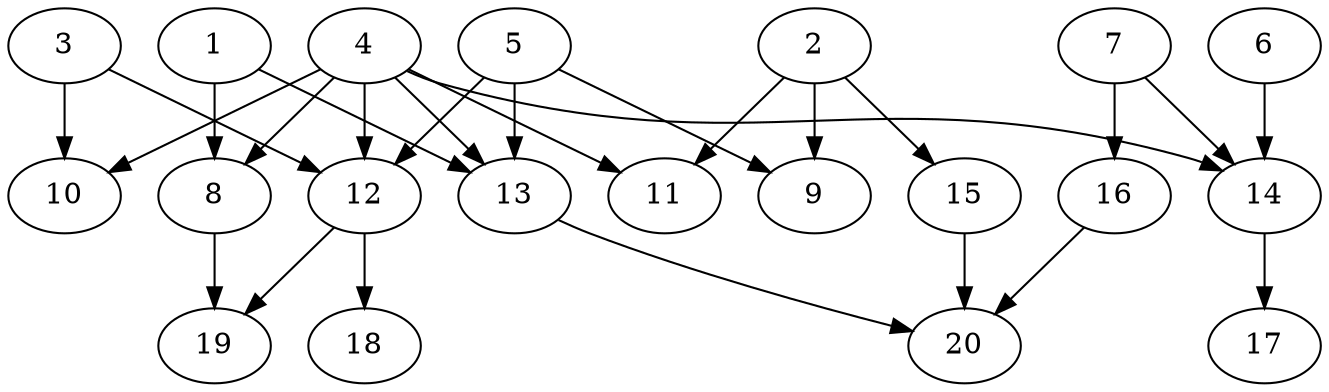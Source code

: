 // DAG automatically generated by daggen at Sat Jul 27 15:38:39 2019
// ./daggen --dot -n 20 --ccr 0.5 --fat 0.7 --regular 0.5 --density 0.4 --mindata 5242880 --maxdata 52428800 
digraph G {
  1 [size="39088128", alpha="0.08", expect_size="19544064"] 
  1 -> 8 [size ="19544064"]
  1 -> 13 [size ="19544064"]
  2 [size="30472192", alpha="0.06", expect_size="15236096"] 
  2 -> 9 [size ="15236096"]
  2 -> 11 [size ="15236096"]
  2 -> 15 [size ="15236096"]
  3 [size="58468352", alpha="0.05", expect_size="29234176"] 
  3 -> 10 [size ="29234176"]
  3 -> 12 [size ="29234176"]
  4 [size="85061632", alpha="0.01", expect_size="42530816"] 
  4 -> 8 [size ="42530816"]
  4 -> 10 [size ="42530816"]
  4 -> 11 [size ="42530816"]
  4 -> 12 [size ="42530816"]
  4 -> 13 [size ="42530816"]
  4 -> 14 [size ="42530816"]
  5 [size="70463488", alpha="0.13", expect_size="35231744"] 
  5 -> 9 [size ="35231744"]
  5 -> 12 [size ="35231744"]
  5 -> 13 [size ="35231744"]
  6 [size="20211712", alpha="0.13", expect_size="10105856"] 
  6 -> 14 [size ="10105856"]
  7 [size="99926016", alpha="0.17", expect_size="49963008"] 
  7 -> 14 [size ="49963008"]
  7 -> 16 [size ="49963008"]
  8 [size="47890432", alpha="0.17", expect_size="23945216"] 
  8 -> 19 [size ="23945216"]
  9 [size="45299712", alpha="0.13", expect_size="22649856"] 
  10 [size="73494528", alpha="0.06", expect_size="36747264"] 
  11 [size="14864384", alpha="0.12", expect_size="7432192"] 
  12 [size="53657600", alpha="0.08", expect_size="26828800"] 
  12 -> 18 [size ="26828800"]
  12 -> 19 [size ="26828800"]
  13 [size="82569216", alpha="0.05", expect_size="41284608"] 
  13 -> 20 [size ="41284608"]
  14 [size="11651072", alpha="0.09", expect_size="5825536"] 
  14 -> 17 [size ="5825536"]
  15 [size="14399488", alpha="0.16", expect_size="7199744"] 
  15 -> 20 [size ="7199744"]
  16 [size="74942464", alpha="0.09", expect_size="37471232"] 
  16 -> 20 [size ="37471232"]
  17 [size="42756096", alpha="0.05", expect_size="21378048"] 
  18 [size="26753024", alpha="0.02", expect_size="13376512"] 
  19 [size="14721024", alpha="0.01", expect_size="7360512"] 
  20 [size="73875456", alpha="0.09", expect_size="36937728"] 
}
